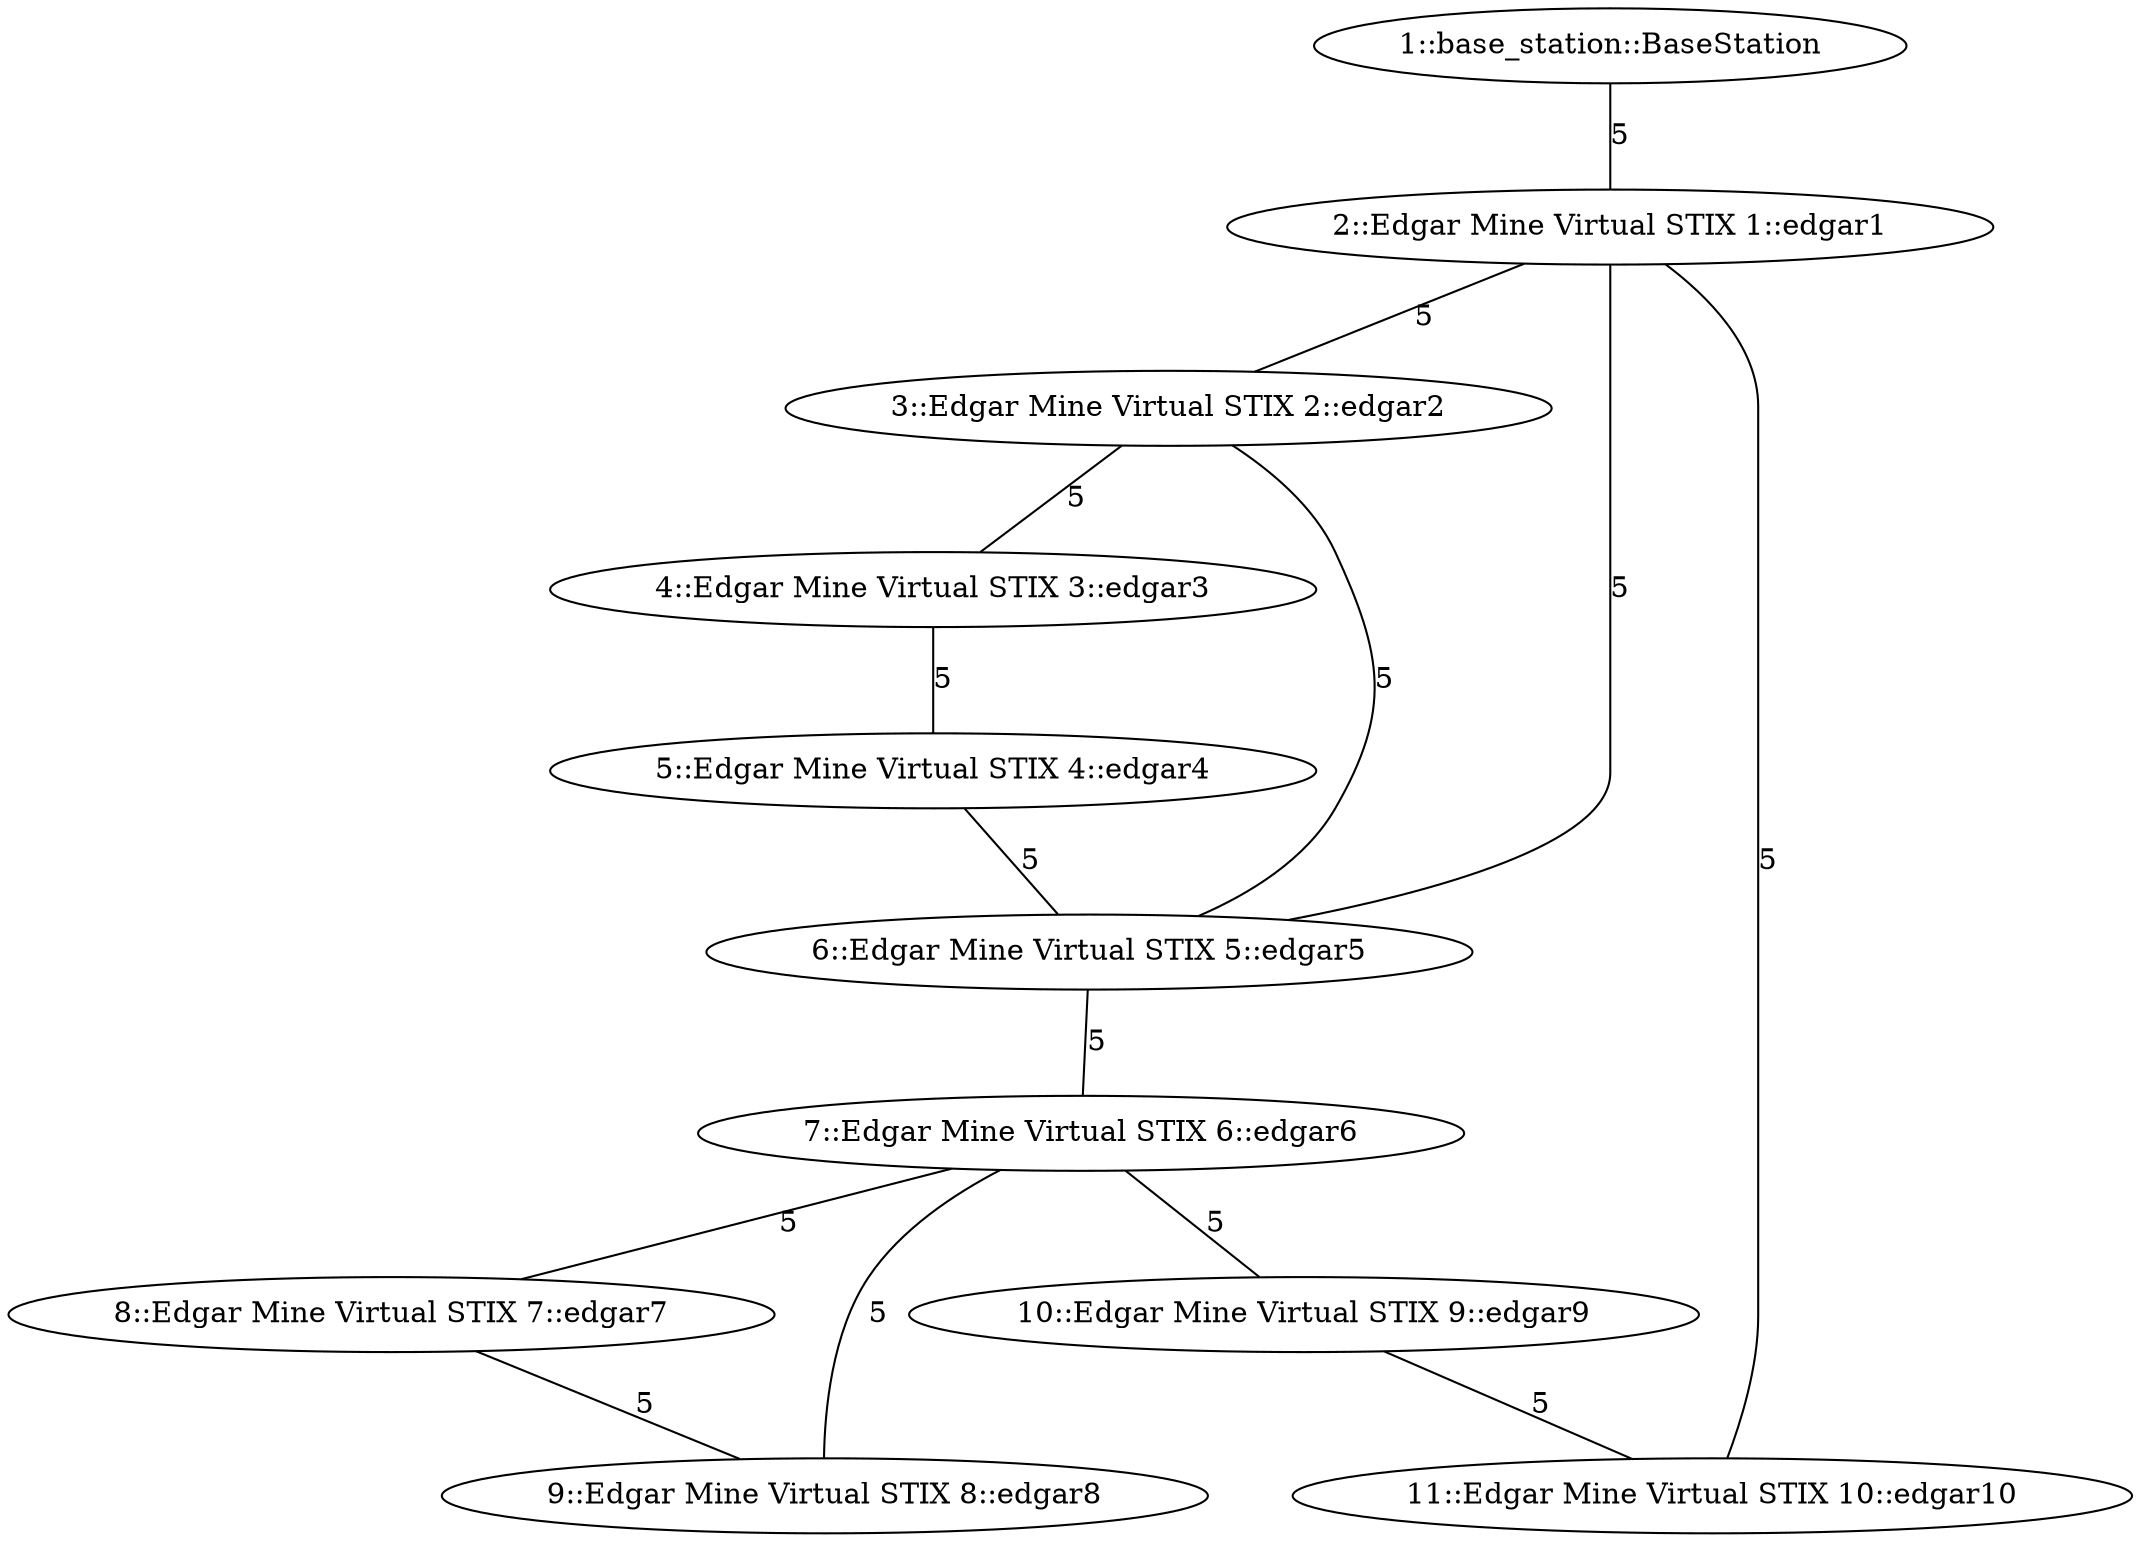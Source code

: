 /* Visibility graph generated by dot_generator */

graph {
  /* ==== Vertices ==== */

  /* Base station / Staging area */
  1   [label="1::base_station::BaseStation"];

  2   [label="2::Edgar Mine Virtual STIX 1::edgar1"];
  3   [label="3::Edgar Mine Virtual STIX 2::edgar2"];
  4   [label="4::Edgar Mine Virtual STIX 3::edgar3"];
  5   [label="5::Edgar Mine Virtual STIX 4::edgar4"];
  6   [label="6::Edgar Mine Virtual STIX 5::edgar5"];
  7   [label="7::Edgar Mine Virtual STIX 6::edgar6"];
  8   [label="8::Edgar Mine Virtual STIX 7::edgar7"];
  9   [label="9::Edgar Mine Virtual STIX 8::edgar8"];
  10  [label="10::Edgar Mine Virtual STIX 9::edgar9"];
  11  [label="11::Edgar Mine Virtual STIX 10::edgar10"];

  /* ==== Edges ==== */

  /* Base station */
  1  -- 2   [label=5];
  2  -- 3   [label=5];
  2  -- 6   [label=5];
  2  -- 11  [label=5];
  3  -- 4   [label=5];
  3  -- 6   [label=5];
  4  -- 5   [label=5];
  5  -- 6   [label=5];
  6  -- 7   [label=5];
  7  -- 8   [label=5];
  7  -- 9   [label=5];
  7  -- 10  [label=5];
  8  -- 9   [label=5];
  10 -- 11  [label=5];
}
